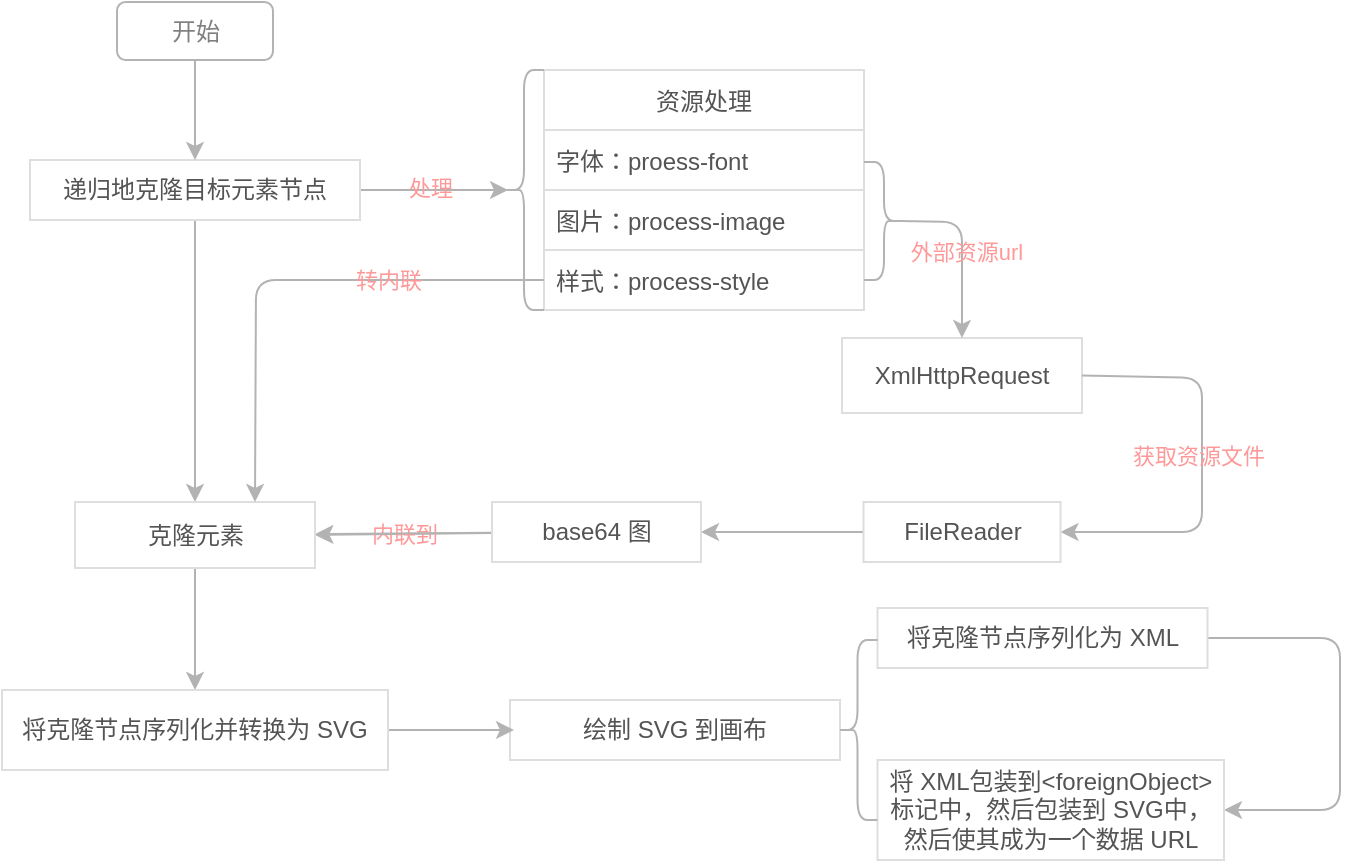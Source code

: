<mxfile>
    <diagram id="GuzQfGuWI9vkjRt0VNdA" name="第 1 页">
        <mxGraphModel dx="982" dy="451" grid="0" gridSize="10" guides="1" tooltips="1" connect="1" arrows="1" fold="1" page="1" pageScale="1" pageWidth="1169" pageHeight="827" background="#FFFFFF" math="0" shadow="0">
            <root>
                <mxCell id="0"/>
                <mxCell id="1" parent="0"/>
                <mxCell id="82" style="edgeStyle=none;html=1;shadow=0;labelBackgroundColor=none;fontColor=#FF9999;strokeColor=#B3B3B3;entryX=0.1;entryY=0.5;entryDx=0;entryDy=0;entryPerimeter=0;" edge="1" parent="1" source="3" target="86">
                    <mxGeometry relative="1" as="geometry">
                        <mxPoint x="418" y="115" as="targetPoint"/>
                    </mxGeometry>
                </mxCell>
                <mxCell id="83" value="处理" style="edgeLabel;html=1;align=center;verticalAlign=middle;resizable=0;points=[];fontColor=#FF9999;labelBackgroundColor=none;" vertex="1" connectable="0" parent="82">
                    <mxGeometry x="-0.055" y="1" relative="1" as="geometry">
                        <mxPoint as="offset"/>
                    </mxGeometry>
                </mxCell>
                <mxCell id="85" value="" style="edgeStyle=none;html=1;shadow=0;labelBackgroundColor=none;fontColor=#FF9999;strokeColor=#B3B3B3;" edge="1" parent="1" source="3" target="84">
                    <mxGeometry relative="1" as="geometry"/>
                </mxCell>
                <mxCell id="3" value="递归地克隆目标元素节点" style="rounded=0;whiteSpace=wrap;fillColor=#FFFFFF;strokeColor=#DEDEDE;fontColor=#545454;shadow=0;gradientColor=none;imageAspect=1;" parent="1" vertex="1">
                    <mxGeometry x="220" y="100" width="165" height="30" as="geometry"/>
                </mxCell>
                <mxCell id="12" value="绘制 SVG 到画布" style="rounded=0;whiteSpace=wrap;html=1;fillColor=#FFFFFF;strokeColor=#DEDEDE;fontColor=#545454;shadow=0;" parent="1" vertex="1">
                    <mxGeometry x="460" y="370" width="165" height="30" as="geometry"/>
                </mxCell>
                <mxCell id="28" value="" style="edgeStyle=none;html=1;strokeColor=#B3B3B3;entryX=0.5;entryY=0;entryDx=0;entryDy=0;shadow=0;exitX=0.5;exitY=1;exitDx=0;exitDy=0;" parent="1" source="84" target="15" edge="1">
                    <mxGeometry relative="1" as="geometry">
                        <mxPoint x="306" y="274" as="sourcePoint"/>
                    </mxGeometry>
                </mxCell>
                <mxCell id="29" value="" style="edgeStyle=none;html=1;strokeColor=#B3B3B3;shadow=0;" parent="1" source="15" edge="1">
                    <mxGeometry relative="1" as="geometry">
                        <mxPoint x="462" y="385" as="targetPoint"/>
                    </mxGeometry>
                </mxCell>
                <mxCell id="15" value="将克隆节点序列化并转换为 SVG" style="rounded=0;whiteSpace=wrap;fillColor=#FFFFFF;strokeColor=#DEDEDE;fontColor=#545454;html=1;shadow=0;" parent="1" vertex="1">
                    <mxGeometry x="206" y="365" width="193" height="40" as="geometry"/>
                </mxCell>
                <mxCell id="99" style="edgeStyle=none;html=1;exitX=1;exitY=0.5;exitDx=0;exitDy=0;shadow=0;labelBackgroundColor=none;fontColor=#FF9999;strokeColor=#B3B3B3;entryX=1;entryY=0.5;entryDx=0;entryDy=0;" edge="1" parent="1" source="38" target="39">
                    <mxGeometry relative="1" as="geometry">
                        <mxPoint x="875" y="432" as="targetPoint"/>
                        <Array as="points">
                            <mxPoint x="875" y="339"/>
                            <mxPoint x="875" y="425"/>
                        </Array>
                    </mxGeometry>
                </mxCell>
                <mxCell id="38" value="将克隆节点序列化为 XML" style="rounded=0;whiteSpace=wrap;fillColor=#FFFFFF;strokeColor=#DEDEDE;fontColor=#545454;html=1;shadow=0;" parent="1" vertex="1">
                    <mxGeometry x="643.75" y="324" width="165" height="30" as="geometry"/>
                </mxCell>
                <mxCell id="39" value="将 XML包装到&amp;lt;foreignObject&amp;gt;标记中，然后包装到 SVG中，然后使其成为一个数据 URL" style="rounded=0;whiteSpace=wrap;fillColor=#FFFFFF;strokeColor=#DEDEDE;fontColor=#545454;html=1;shadow=0;" parent="1" vertex="1">
                    <mxGeometry x="643.75" y="400" width="173.25" height="50" as="geometry"/>
                </mxCell>
                <mxCell id="41" value="" style="shape=curlyBracket;whiteSpace=wrap;html=1;rounded=1;shadow=0;fontFamily=Helvetica;fontSize=12;fontColor=#545454;strokeColor=#B3B3B3;fillColor=none;gradientColor=none;" parent="1" vertex="1">
                    <mxGeometry x="623.75" y="340" width="20" height="90" as="geometry"/>
                </mxCell>
                <mxCell id="44" value="XmlHttpRequest" style="rounded=0;whiteSpace=wrap;fillColor=#FFFFFF;strokeColor=#DEDEDE;fontColor=#545454;shadow=0;gradientColor=none;imageAspect=1;" parent="1" vertex="1">
                    <mxGeometry x="626" y="189" width="120" height="37.5" as="geometry"/>
                </mxCell>
                <mxCell id="75" value="" style="edgeStyle=none;html=1;shadow=0;labelBackgroundColor=none;fontColor=#808080;strokeColor=#B3B3B3;entryX=1;entryY=0.5;entryDx=0;entryDy=0;exitX=1;exitY=0.5;exitDx=0;exitDy=0;" edge="1" parent="1" source="44" target="54">
                    <mxGeometry relative="1" as="geometry">
                        <mxPoint x="759" y="209" as="sourcePoint"/>
                        <Array as="points">
                            <mxPoint x="806" y="209"/>
                            <mxPoint x="806" y="286"/>
                        </Array>
                    </mxGeometry>
                </mxCell>
                <mxCell id="76" value="&lt;span style=&quot;&quot;&gt;获取资源文件&lt;/span&gt;" style="edgeLabel;html=1;align=center;verticalAlign=middle;resizable=0;points=[];fontColor=#FF9999;labelBackgroundColor=none;" vertex="1" connectable="0" parent="75">
                    <mxGeometry x="-0.05" y="-2" relative="1" as="geometry">
                        <mxPoint as="offset"/>
                    </mxGeometry>
                </mxCell>
                <mxCell id="78" value="" style="edgeStyle=none;html=1;shadow=0;labelBackgroundColor=none;fontColor=#FF9999;strokeColor=#B3B3B3;" edge="1" parent="1" source="54" target="77">
                    <mxGeometry relative="1" as="geometry"/>
                </mxCell>
                <mxCell id="54" value=" FileReader " style="rounded=0;whiteSpace=wrap;fillColor=#FFFFFF;strokeColor=#DEDEDE;fontColor=#545454;shadow=0;gradientColor=none;imageAspect=1;" parent="1" vertex="1">
                    <mxGeometry x="636.75" y="271" width="98.5" height="30" as="geometry"/>
                </mxCell>
                <mxCell id="69" value="" style="group" vertex="1" connectable="0" parent="1">
                    <mxGeometry x="477" y="55" width="180" height="120" as="geometry"/>
                </mxCell>
                <mxCell id="6" value="资源处理" style="swimlane;fontStyle=0;childLayout=stackLayout;horizontal=1;startSize=30;horizontalStack=0;resizeParent=1;resizeParentMax=0;resizeLast=0;collapsible=1;marginBottom=0;fillColor=#FFFFFF;strokeColor=#DEDEDE;fontColor=#545454;shadow=0;" parent="69" vertex="1">
                    <mxGeometry width="160" height="120" as="geometry">
                        <mxRectangle width="60" height="30" as="alternateBounds"/>
                    </mxGeometry>
                </mxCell>
                <mxCell id="7" value="字体：proess-font" style="text;fillColor=#FFFFFF;align=left;verticalAlign=middle;spacingLeft=4;spacingRight=4;overflow=hidden;points=[[0,0.5],[1,0.5]];portConstraint=eastwest;rotatable=0;strokeColor=#DEDEDE;fontColor=#545454;shadow=0;" parent="6" vertex="1">
                    <mxGeometry y="30" width="160" height="30" as="geometry"/>
                </mxCell>
                <mxCell id="8" value="图片：process-image" style="text;fillColor=#FFFFFF;align=left;verticalAlign=middle;spacingLeft=4;spacingRight=4;overflow=hidden;points=[[0,0.5],[1,0.5]];portConstraint=eastwest;rotatable=0;strokeColor=#DEDEDE;fontColor=#545454;shadow=0;" parent="6" vertex="1">
                    <mxGeometry y="60" width="160" height="30" as="geometry"/>
                </mxCell>
                <mxCell id="9" value="样式：process-style" style="text;fillColor=#FFFFFF;align=left;verticalAlign=middle;spacingLeft=4;spacingRight=4;overflow=hidden;points=[[0,0.5],[1,0.5]];portConstraint=eastwest;rotatable=0;strokeColor=#DEDEDE;fontColor=#545454;shadow=0;" parent="6" vertex="1">
                    <mxGeometry y="90" width="160" height="30" as="geometry"/>
                </mxCell>
                <mxCell id="37" value="" style="shape=curlyBracket;whiteSpace=wrap;html=1;rounded=1;flipH=1;shadow=0;fontFamily=Helvetica;fontSize=12;fontColor=#545454;strokeColor=#B3B3B3;fillColor=none;gradientColor=none;" parent="69" vertex="1">
                    <mxGeometry x="160" y="46" width="20" height="59" as="geometry"/>
                </mxCell>
                <mxCell id="71" value="&lt;span style=&quot;color: rgba(0 , 0 , 0 , 0) ; font-family: monospace ; font-size: 0px&quot;&gt;%3CmxGraphModel%3E%3Croot%3E%3CmxCell%20id%3D%220%22%2F%3E%3CmxCell%20id%3D%221%22%20parent%3D%220%22%2F%3E%3CmxCell%20id%3D%222%22%20value%3D%22%26lt%3Bspan%20style%3D%26quot%3B%26quot%3B%26gt%3B%E8%8E%B7%E5%8F%96%E8%B5%84%E6%BA%90%E6%96%87%E4%BB%B6%26lt%3B%2Fspan%26gt%3B%22%20style%3D%22edgeLabel%3Bhtml%3D1%3Balign%3Dcenter%3BverticalAlign%3Dmiddle%3Bresizable%3D0%3Bpoints%3D%5B%5D%3BfontColor%3D%23FF9999%3BlabelBackgroundColor%3Dnone%3B%22%20vertex%3D%221%22%20connectable%3D%220%22%20parent%3D%221%22%3E%3CmxGeometry%20x%3D%22930%22%20y%3D%22293%22%20as%3D%22geometry%22%2F%3E%3C%2FmxCell%3E%3C%2Froot%3E%3C%2FmxGraphModel%3E&lt;/span&gt;" style="edgeStyle=none;html=1;exitX=0.1;exitY=0.5;exitDx=0;exitDy=0;exitPerimeter=0;entryX=0.5;entryY=0;entryDx=0;entryDy=0;shadow=0;labelBackgroundColor=none;strokeColor=#B3B3B3;" edge="1" parent="1" source="37" target="44">
                    <mxGeometry relative="1" as="geometry">
                        <Array as="points">
                            <mxPoint x="686" y="131"/>
                        </Array>
                    </mxGeometry>
                </mxCell>
                <mxCell id="79" value="&lt;span style=&quot;color: rgba(0 , 0 , 0 , 0) ; font-family: monospace ; font-size: 0px&quot;&gt;%3CmxGraphModel%3E%3Croot%3E%3CmxCell%20id%3D%220%22%2F%3E%3CmxCell%20id%3D%221%22%20parent%3D%220%22%2F%3E%3CmxCell%20id%3D%222%22%20value%3D%22%26lt%3Bspan%20style%3D%26quot%3B%26quot%3B%26gt%3B%E8%8E%B7%E5%8F%96%E8%B5%84%E6%BA%90%E6%96%87%E4%BB%B6%26lt%3B%2Fspan%26gt%3B%22%20style%3D%22edgeLabel%3Bhtml%3D1%3Balign%3Dcenter%3BverticalAlign%3Dmiddle%3Bresizable%3D0%3Bpoints%3D%5B%5D%3BfontColor%3D%23FF9999%3BlabelBackgroundColor%3Dnone%3B%22%20vertex%3D%221%22%20connectable%3D%220%22%20parent%3D%221%22%3E%3CmxGeometry%20x%3D%22930%22%20y%3D%22293%22%20as%3D%22geometry%22%2F%3E%3C%2FmxCell%3E%3C%2Froot%3E%3C%2FmxGraphModel%3E&lt;/span&gt;" style="edgeLabel;html=1;align=center;verticalAlign=middle;resizable=0;points=[];fontColor=#FF9999;" vertex="1" connectable="0" parent="71">
                    <mxGeometry x="-0.133" y="-1" relative="1" as="geometry">
                        <mxPoint as="offset"/>
                    </mxGeometry>
                </mxCell>
                <mxCell id="80" value="&lt;span style=&quot;color: rgba(0 , 0 , 0 , 0) ; font-family: monospace ; font-size: 0px&quot;&gt;ww%3CmxGraphModel%3E%3Croot%3E%3CmxCell%20id%3D%220%22%2F%3E%3CmxCell%20id%3D%221%22%20parent%3D%220%22%2F%3E%3CmxCell%20id%3D%222%22%20value%3D%22%26lt%3Bspan%20style%3D%26quot%3B%26quot%3B%26gt%3B%E8%8E%B7%E5%8F%96%E8%B5%84%E6%BA%90%E6%96%87%E4%BB%B6%26lt%3B%2Fspan%26gt%3B%22%20style%3D%22edgeLabel%3Bhtml%3D1%3Balign%3Dcenter%3BverticalAlign%3Dmiddle%3Bresizable%3D0%3Bpoints%3D%5B%5D%3BfontColor%3D%23FF9999%3BlabelBackgroundColor%3Dnone%3B%22%20vertex%3D%221%22%20connectable%3D%220%22%20parent%3D%221%22%3E%3CmxGeometry%20x%3D%22930%22%20y%3D%22293%22%20as%3D%22geometry%22%2F%3E%3C%2FmxCell%3E%3C%2Froot%3E%3C%2FmxGraphModel%3&lt;/span&gt;" style="edgeLabel;html=1;align=center;verticalAlign=middle;resizable=0;points=[];fontColor=#FF9999;" vertex="1" connectable="0" parent="71">
                    <mxGeometry x="-0.121" relative="1" as="geometry">
                        <mxPoint as="offset"/>
                    </mxGeometry>
                </mxCell>
                <mxCell id="81" value="外部资源url" style="edgeLabel;html=1;align=center;verticalAlign=middle;resizable=0;points=[];fontColor=#FF9999;labelBackgroundColor=none;" vertex="1" connectable="0" parent="71">
                    <mxGeometry x="0.017" y="2" relative="1" as="geometry">
                        <mxPoint as="offset"/>
                    </mxGeometry>
                </mxCell>
                <mxCell id="73" style="edgeStyle=none;html=1;exitX=0.5;exitY=1;exitDx=0;exitDy=0;entryX=0.5;entryY=0;entryDx=0;entryDy=0;shadow=0;labelBackgroundColor=none;fontColor=#808080;strokeColor=#B3B3B3;" edge="1" parent="1" source="72" target="3">
                    <mxGeometry relative="1" as="geometry"/>
                </mxCell>
                <mxCell id="72" value="开始" style="rounded=1;whiteSpace=wrap;html=1;strokeColor=#B3B3B3;fillColor=none;fontColor=#808080;" vertex="1" parent="1">
                    <mxGeometry x="263.5" y="21" width="78" height="29" as="geometry"/>
                </mxCell>
                <mxCell id="88" value="内联到" style="edgeStyle=none;html=1;shadow=0;labelBackgroundColor=none;fontColor=#FF9999;strokeColor=#B3B3B3;entryX=1;entryY=0.5;entryDx=0;entryDy=0;" edge="1" parent="1" source="77" target="84">
                    <mxGeometry relative="1" as="geometry">
                        <mxPoint x="424" y="286" as="targetPoint"/>
                    </mxGeometry>
                </mxCell>
                <mxCell id="103" value="" style="edgeStyle=none;html=1;shadow=0;labelBackgroundColor=none;fontColor=#FF9999;strokeColor=#B3B3B3;" edge="1" parent="1" source="77" target="84">
                    <mxGeometry relative="1" as="geometry"/>
                </mxCell>
                <mxCell id="77" value="base64 图" style="rounded=0;whiteSpace=wrap;fillColor=#FFFFFF;strokeColor=#DEDEDE;fontColor=#545454;shadow=0;gradientColor=none;imageAspect=1;" vertex="1" parent="1">
                    <mxGeometry x="451" y="271" width="104.5" height="30" as="geometry"/>
                </mxCell>
                <mxCell id="84" value="克隆元素" style="whiteSpace=wrap;html=1;fillColor=#FFFFFF;strokeColor=#DEDEDE;fontColor=#545454;rounded=0;shadow=0;gradientColor=none;" vertex="1" parent="1">
                    <mxGeometry x="242.5" y="271" width="120" height="33" as="geometry"/>
                </mxCell>
                <mxCell id="86" value="" style="shape=curlyBracket;whiteSpace=wrap;html=1;rounded=1;labelBackgroundColor=none;fontColor=#FF9999;strokeColor=#B3B3B3;fillColor=none;" vertex="1" parent="1">
                    <mxGeometry x="457" y="55" width="20" height="120" as="geometry"/>
                </mxCell>
                <mxCell id="101" style="edgeStyle=none;html=1;shadow=0;labelBackgroundColor=none;fontColor=#FF9999;strokeColor=#B3B3B3;entryX=0.75;entryY=0;entryDx=0;entryDy=0;" edge="1" parent="1" source="9" target="84">
                    <mxGeometry relative="1" as="geometry">
                        <mxPoint x="305.447" y="270.25" as="targetPoint"/>
                        <Array as="points">
                            <mxPoint x="333" y="160"/>
                        </Array>
                    </mxGeometry>
                </mxCell>
                <mxCell id="102" value="转内联" style="edgeLabel;html=1;align=center;verticalAlign=middle;resizable=0;points=[];fontColor=#FF9999;labelBackgroundColor=none;" vertex="1" connectable="0" parent="101">
                    <mxGeometry x="-0.387" relative="1" as="geometry">
                        <mxPoint as="offset"/>
                    </mxGeometry>
                </mxCell>
            </root>
        </mxGraphModel>
    </diagram>
</mxfile>